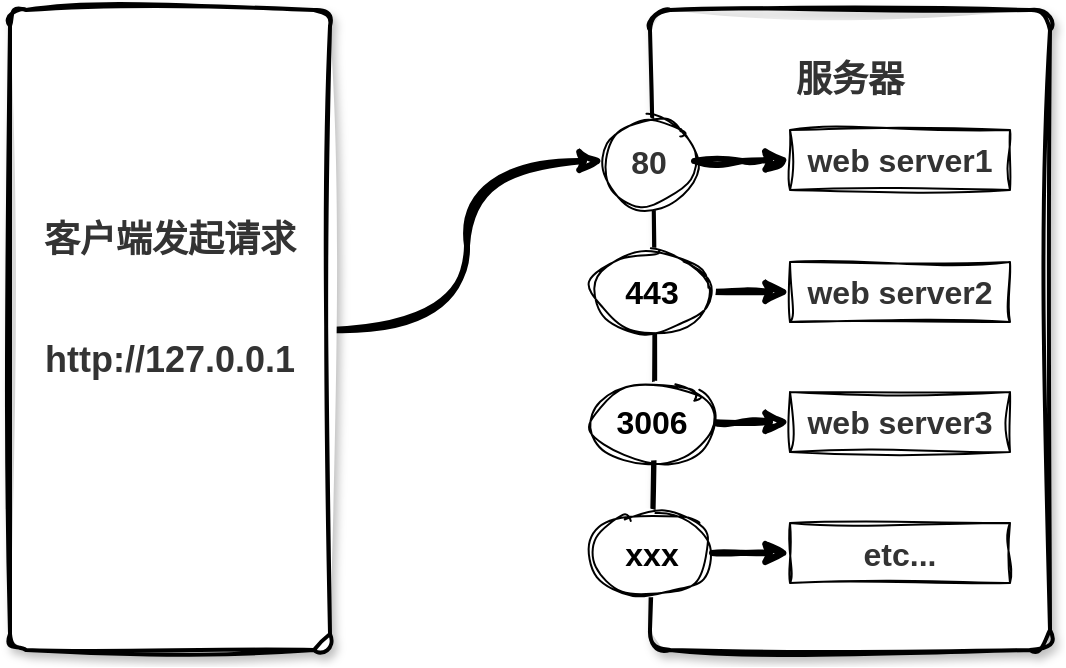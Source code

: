 <mxfile version="21.2.1" type="device">
  <diagram name="第 1 页" id="tqHv6gNXIxX08ADT5tFh">
    <mxGraphModel dx="898" dy="579" grid="1" gridSize="10" guides="1" tooltips="1" connect="1" arrows="1" fold="1" page="1" pageScale="1" pageWidth="827" pageHeight="1169" math="0" shadow="0">
      <root>
        <mxCell id="0" />
        <mxCell id="1" parent="0" />
        <mxCell id="QuQSCtoFBrH3SINebQhl-10" style="edgeStyle=orthogonalEdgeStyle;rounded=0;orthogonalLoop=1;jettySize=auto;html=1;entryX=0;entryY=0.5;entryDx=0;entryDy=0;curved=1;strokeWidth=3;sketch=1;curveFitting=1;jiggle=2;" edge="1" parent="1" source="QuQSCtoFBrH3SINebQhl-1" target="QuQSCtoFBrH3SINebQhl-7">
          <mxGeometry relative="1" as="geometry" />
        </mxCell>
        <mxCell id="QuQSCtoFBrH3SINebQhl-1" value="" style="rounded=1;whiteSpace=wrap;html=1;arcSize=5;strokeWidth=2;sketch=1;curveFitting=1;jiggle=2;shadow=1;" vertex="1" parent="1">
          <mxGeometry x="160" y="120" width="160" height="320" as="geometry" />
        </mxCell>
        <mxCell id="QuQSCtoFBrH3SINebQhl-2" value="&lt;font color=&quot;#333333&quot; style=&quot;font-size: 18px;&quot;&gt;&lt;b style=&quot;&quot;&gt;客户端发起请求&lt;/b&gt;&lt;/font&gt;" style="text;html=1;strokeColor=none;fillColor=none;align=center;verticalAlign=middle;whiteSpace=wrap;rounded=0;" vertex="1" parent="1">
          <mxGeometry x="170" y="220" width="140" height="30" as="geometry" />
        </mxCell>
        <mxCell id="QuQSCtoFBrH3SINebQhl-3" value="&lt;font color=&quot;#333333&quot; style=&quot;font-size: 18px;&quot;&gt;&lt;b&gt;http://127.0.0.1&lt;/b&gt;&lt;/font&gt;" style="text;html=1;strokeColor=none;fillColor=none;align=center;verticalAlign=middle;whiteSpace=wrap;rounded=0;" vertex="1" parent="1">
          <mxGeometry x="170" y="280" width="140" height="30" as="geometry" />
        </mxCell>
        <mxCell id="QuQSCtoFBrH3SINebQhl-4" value="" style="rounded=1;whiteSpace=wrap;html=1;arcSize=5;sketch=1;curveFitting=1;jiggle=2;shadow=1;strokeWidth=2;" vertex="1" parent="1">
          <mxGeometry x="480" y="120" width="200" height="320" as="geometry" />
        </mxCell>
        <mxCell id="QuQSCtoFBrH3SINebQhl-5" value="&lt;span style=&quot;font-size: 18px;&quot;&gt;&lt;b&gt;&lt;font color=&quot;#333333&quot;&gt;服务器&lt;/font&gt;&lt;/b&gt;&lt;/span&gt;" style="text;html=1;strokeColor=none;fillColor=none;align=center;verticalAlign=middle;whiteSpace=wrap;rounded=0;" vertex="1" parent="1">
          <mxGeometry x="510" y="140" width="140" height="30" as="geometry" />
        </mxCell>
        <mxCell id="QuQSCtoFBrH3SINebQhl-6" style="edgeStyle=orthogonalEdgeStyle;rounded=0;orthogonalLoop=1;jettySize=auto;html=1;exitX=0.5;exitY=1;exitDx=0;exitDy=0;" edge="1" parent="1" source="QuQSCtoFBrH3SINebQhl-5" target="QuQSCtoFBrH3SINebQhl-5">
          <mxGeometry relative="1" as="geometry" />
        </mxCell>
        <mxCell id="QuQSCtoFBrH3SINebQhl-22" value="" style="group" vertex="1" connectable="0" parent="1">
          <mxGeometry x="457" y="173" width="203" height="45" as="geometry" />
        </mxCell>
        <mxCell id="QuQSCtoFBrH3SINebQhl-7" value="&lt;font color=&quot;#333333&quot; size=&quot;1&quot; style=&quot;&quot;&gt;&lt;b style=&quot;font-size: 16px;&quot;&gt;80&lt;/b&gt;&lt;/font&gt;" style="ellipse;whiteSpace=wrap;html=1;aspect=fixed;shadow=0;sketch=1;curveFitting=1;jiggle=2;" vertex="1" parent="QuQSCtoFBrH3SINebQhl-22">
          <mxGeometry width="45" height="45" as="geometry" />
        </mxCell>
        <mxCell id="QuQSCtoFBrH3SINebQhl-8" value="&lt;font color=&quot;#333333&quot; style=&quot;font-size: 16px;&quot;&gt;&lt;b&gt;web server1&lt;/b&gt;&lt;/font&gt;" style="rounded=0;whiteSpace=wrap;html=1;sketch=1;curveFitting=1;jiggle=2;shadow=0;" vertex="1" parent="QuQSCtoFBrH3SINebQhl-22">
          <mxGeometry x="93" y="7" width="110" height="30" as="geometry" />
        </mxCell>
        <mxCell id="QuQSCtoFBrH3SINebQhl-9" style="edgeStyle=orthogonalEdgeStyle;rounded=0;orthogonalLoop=1;jettySize=auto;html=1;exitX=1;exitY=0.5;exitDx=0;exitDy=0;entryX=0;entryY=0.5;entryDx=0;entryDy=0;strokeWidth=3;sketch=1;curveFitting=1;jiggle=2;" edge="1" parent="QuQSCtoFBrH3SINebQhl-22" source="QuQSCtoFBrH3SINebQhl-7" target="QuQSCtoFBrH3SINebQhl-8">
          <mxGeometry relative="1" as="geometry" />
        </mxCell>
        <mxCell id="QuQSCtoFBrH3SINebQhl-23" value="" style="group" vertex="1" connectable="0" parent="1">
          <mxGeometry x="451" y="241" width="209" height="40" as="geometry" />
        </mxCell>
        <mxCell id="QuQSCtoFBrH3SINebQhl-13" value="&lt;font color=&quot;#333333&quot; style=&quot;font-size: 16px;&quot;&gt;&lt;b&gt;web server2&lt;/b&gt;&lt;/font&gt;" style="rounded=0;whiteSpace=wrap;html=1;sketch=1;curveFitting=1;jiggle=2;shadow=0;" vertex="1" parent="QuQSCtoFBrH3SINebQhl-23">
          <mxGeometry x="99" y="5" width="110" height="30" as="geometry" />
        </mxCell>
        <mxCell id="QuQSCtoFBrH3SINebQhl-15" style="edgeStyle=orthogonalEdgeStyle;rounded=0;orthogonalLoop=1;jettySize=auto;html=1;exitX=1;exitY=0.5;exitDx=0;exitDy=0;entryX=0;entryY=0.5;entryDx=0;entryDy=0;strokeWidth=3;sketch=1;curveFitting=1;jiggle=2;" edge="1" parent="QuQSCtoFBrH3SINebQhl-23" source="QuQSCtoFBrH3SINebQhl-14" target="QuQSCtoFBrH3SINebQhl-13">
          <mxGeometry relative="1" as="geometry" />
        </mxCell>
        <mxCell id="QuQSCtoFBrH3SINebQhl-14" value="&lt;font style=&quot;font-size: 16px;&quot;&gt;&lt;b&gt;443&lt;/b&gt;&lt;/font&gt;" style="ellipse;whiteSpace=wrap;html=1;sketch=1;curveFitting=1;jiggle=2;" vertex="1" parent="QuQSCtoFBrH3SINebQhl-23">
          <mxGeometry width="60" height="40" as="geometry" />
        </mxCell>
        <mxCell id="QuQSCtoFBrH3SINebQhl-24" value="" style="group" vertex="1" connectable="0" parent="1">
          <mxGeometry x="451" y="306" width="209" height="40" as="geometry" />
        </mxCell>
        <mxCell id="QuQSCtoFBrH3SINebQhl-16" value="&lt;font color=&quot;#333333&quot; style=&quot;font-size: 16px;&quot;&gt;&lt;b&gt;web server3&lt;/b&gt;&lt;/font&gt;" style="rounded=0;whiteSpace=wrap;html=1;sketch=1;curveFitting=1;jiggle=2;shadow=0;" vertex="1" parent="QuQSCtoFBrH3SINebQhl-24">
          <mxGeometry x="99" y="5" width="110" height="30" as="geometry" />
        </mxCell>
        <mxCell id="QuQSCtoFBrH3SINebQhl-17" style="edgeStyle=orthogonalEdgeStyle;rounded=0;orthogonalLoop=1;jettySize=auto;html=1;exitX=1;exitY=0.5;exitDx=0;exitDy=0;entryX=0;entryY=0.5;entryDx=0;entryDy=0;strokeWidth=3;sketch=1;curveFitting=1;jiggle=2;" edge="1" parent="QuQSCtoFBrH3SINebQhl-24" source="QuQSCtoFBrH3SINebQhl-18" target="QuQSCtoFBrH3SINebQhl-16">
          <mxGeometry relative="1" as="geometry" />
        </mxCell>
        <mxCell id="QuQSCtoFBrH3SINebQhl-18" value="&lt;font style=&quot;font-size: 16px;&quot;&gt;&lt;b&gt;3006&lt;/b&gt;&lt;/font&gt;" style="ellipse;whiteSpace=wrap;html=1;sketch=1;curveFitting=1;jiggle=2;" vertex="1" parent="QuQSCtoFBrH3SINebQhl-24">
          <mxGeometry width="60" height="40" as="geometry" />
        </mxCell>
        <mxCell id="QuQSCtoFBrH3SINebQhl-29" value="" style="group" vertex="1" connectable="0" parent="1">
          <mxGeometry x="451" y="370" width="209" height="43" as="geometry" />
        </mxCell>
        <mxCell id="QuQSCtoFBrH3SINebQhl-21" value="&lt;font style=&quot;font-size: 16px;&quot;&gt;&lt;b&gt;xxx&lt;/b&gt;&lt;/font&gt;" style="ellipse;whiteSpace=wrap;html=1;sketch=1;curveFitting=1;jiggle=2;" vertex="1" parent="QuQSCtoFBrH3SINebQhl-29">
          <mxGeometry width="60" height="43" as="geometry" />
        </mxCell>
        <mxCell id="QuQSCtoFBrH3SINebQhl-25" value="" style="group" vertex="1" connectable="0" parent="QuQSCtoFBrH3SINebQhl-29">
          <mxGeometry x="99" y="6.5" width="110" height="30" as="geometry" />
        </mxCell>
        <mxCell id="QuQSCtoFBrH3SINebQhl-19" value="&lt;font color=&quot;#333333&quot; style=&quot;font-size: 16px;&quot;&gt;&lt;b&gt;etc...&lt;/b&gt;&lt;/font&gt;" style="rounded=0;whiteSpace=wrap;html=1;sketch=1;curveFitting=1;jiggle=2;shadow=0;" vertex="1" parent="QuQSCtoFBrH3SINebQhl-25">
          <mxGeometry width="110" height="30" as="geometry" />
        </mxCell>
        <mxCell id="QuQSCtoFBrH3SINebQhl-28" style="edgeStyle=orthogonalEdgeStyle;rounded=0;orthogonalLoop=1;jettySize=auto;html=1;exitX=1;exitY=0.5;exitDx=0;exitDy=0;entryX=0;entryY=0.5;entryDx=0;entryDy=0;strokeWidth=3;sketch=1;curveFitting=1;jiggle=2;" edge="1" parent="QuQSCtoFBrH3SINebQhl-29" source="QuQSCtoFBrH3SINebQhl-21" target="QuQSCtoFBrH3SINebQhl-19">
          <mxGeometry relative="1" as="geometry" />
        </mxCell>
      </root>
    </mxGraphModel>
  </diagram>
</mxfile>
